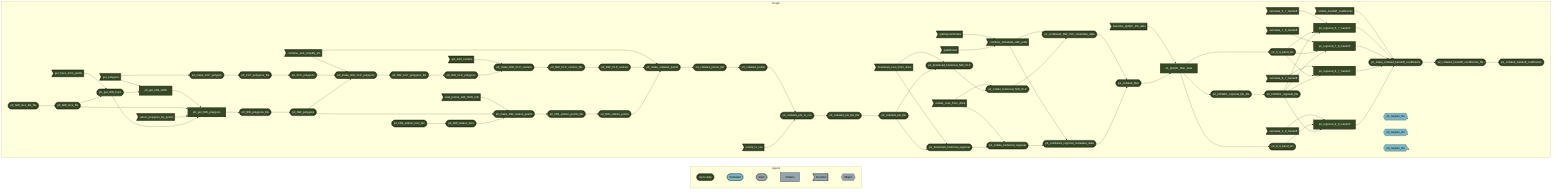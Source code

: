 graph LR
  subgraph legend
    direction LR
    x7420bd9270f8d27d([""Up to date""]):::uptodate --- x0a52b03877696646([""Outdated""]):::outdated
    x0a52b03877696646([""Outdated""]):::outdated --- xbf4603d6c2c2ad6b([""Stem""]):::none
    xbf4603d6c2c2ad6b([""Stem""]):::none --- x70a5fa6bea6f298d[""Pattern""]:::none
    x70a5fa6bea6f298d[""Pattern""]:::none --- xf0bce276fe2b9d3e>""Function""]:::none
    xf0bce276fe2b9d3e>""Function""]:::none --- x5bffbffeae195fc9{{""Object""}}:::none
  end
  subgraph Graph
    direction LR
    xb42d9a5e1b0024d9>"grabSystemIndex"]:::uptodate --> x925445b64f5515ad>"combine_metadata_with_pulls"]:::uptodate
    x3085da0c12f08617>"grabRowid"]:::uptodate --> x925445b64f5515ad>"combine_metadata_with_pulls"]:::uptodate
    xaf07a05bf3aaf1b9>"get_hucs_from_points"]:::uptodate --> x41b0973033fc4193(["p0_get_NW_hucs"]):::uptodate
    xca652bad5dca7079(["p0_NW_locs_file"]):::uptodate --> x41b0973033fc4193(["p0_get_NW_hucs"]):::uptodate
    x50563b84aeff812f(["p0_make_NW_CLP_centers"]):::uptodate --> x18334dc3bd308c80(["p0_NW_CLP_centers_file"]):::uptodate
    x69b69692f485061f(["p1_combined_NW_CLP_metadata_data"]):::uptodate --> x09dc50a129275f2e(["p1_collated_files"]):::uptodate
    x82c1fa3998fea655(["p1_combined_regional_metadata_data"]):::uptodate --> x09dc50a129275f2e(["p1_collated_files"]):::uptodate
    x1b38c722e2296193["p1_QAQC_filter_data"]:::uptodate --> x3b17d5e46be4a6c1(["p2_5_9_band_list"]):::uptodate
    x1b38c722e2296193["p1_QAQC_filter_data"]:::uptodate --> xe2c4905e6a8c366f(["p2_DSWE1_regional_file_file"]):::uptodate
    xdcbbc71ec73ed665>"baseline_QAQC_RS_data"]:::uptodate --> x1b38c722e2296193["p1_QAQC_filter_data"]:::uptodate
    x09dc50a129275f2e(["p1_collated_files"]):::uptodate --> x1b38c722e2296193["p1_QAQC_filter_data"]:::uptodate
    xf7e743aae0fe878c(["p0_collated_pts_to_csv"]):::uptodate --> xe20ea0f06825fcb2(["p0_collated_pts_file_file"]):::uptodate
    xff8a2b0e00f078a5>"calculate_5_7_handoff"]:::uptodate --> x424782c26ca70708["p2_regional_5_7_handoff"]:::uptodate
    x3b17d5e46be4a6c1(["p2_5_9_band_list"]):::uptodate --> x424782c26ca70708["p2_regional_5_7_handoff"]:::uptodate
    xd9a155aee2f756e8(["p2_DSWE1_regional_file"]):::uptodate --> x424782c26ca70708["p2_regional_5_7_handoff"]:::uptodate
    x31c12dca6242a905>"collate_handoff_coefficients"]:::uptodate --> x49230f9bd9a1da69(["p2_make_collated_handoff_coefficients"]):::uptodate
    x424782c26ca70708["p2_regional_5_7_handoff"]:::uptodate --> x49230f9bd9a1da69(["p2_make_collated_handoff_coefficients"]):::uptodate
    xca5bedbb82c0e260["p2_regional_7_8_handoff"]:::uptodate --> x49230f9bd9a1da69(["p2_make_collated_handoff_coefficients"]):::uptodate
    xfc14931e31efbff2["p2_regional_8_7_handoff"]:::uptodate --> x49230f9bd9a1da69(["p2_make_collated_handoff_coefficients"]):::uptodate
    x4e097162482f873f["p2_regional_9_8_handoff"]:::uptodate --> x49230f9bd9a1da69(["p2_make_collated_handoff_coefficients"]):::uptodate
    xdec52b017fc2c2ab(["p0_make_collated_points"]):::uptodate --> x108ae07a71408143(["p0_collated_points_file"]):::uptodate
    x0da305746ca4c2ac["p0_get_NW_polygons"]:::uptodate --> x4293b59ae813e46d(["p0_NW_polygons_file"]):::uptodate
    x925445b64f5515ad>"combine_metadata_with_pulls"]:::uptodate --> x82c1fa3998fea655(["p1_combined_regional_metadata_data"]):::uptodate
    x6ddd0a421aacf5ca(["p1_collate_historical_regional"]):::uptodate --> x82c1fa3998fea655(["p1_combined_regional_metadata_data"]):::uptodate
    xfbf236c5a2d16b7f>"combine_and_simplify_sfs"]:::uptodate --> xdec52b017fc2c2ab(["p0_make_collated_points"]):::uptodate
    xb80fb9337d7b279c(["p0_NW_CLP_centers"]):::uptodate --> xdec52b017fc2c2ab(["p0_make_collated_points"]):::uptodate
    x0610546e195b120e(["p0_NW_station_points"]):::uptodate --> xdec52b017fc2c2ab(["p0_make_collated_points"]):::uptodate
    x6bc791ebaeaec04f>"calculate_8_7_handoff"]:::uptodate --> xfc14931e31efbff2["p2_regional_8_7_handoff"]:::uptodate
    x3b17d5e46be4a6c1(["p2_5_9_band_list"]):::uptodate --> xfc14931e31efbff2["p2_regional_8_7_handoff"]:::uptodate
    xd9a155aee2f756e8(["p2_DSWE1_regional_file"]):::uptodate --> xfc14931e31efbff2["p2_regional_8_7_handoff"]:::uptodate
    xc6a497bc8fa76c9a["p0_get_NW_NHD"]:::uptodate --> x0da305746ca4c2ac["p0_get_NW_polygons"]:::uptodate
    xca652bad5dca7079(["p0_NW_locs_file"]):::uptodate --> x0da305746ca4c2ac["p0_get_NW_polygons"]:::uptodate
    xb6046b564c2b17c1>"select_polygons_by_points"]:::uptodate --> x0da305746ca4c2ac["p0_get_NW_polygons"]:::uptodate
    x41b0973033fc4193(["p0_get_NW_hucs"]):::uptodate --> x0da305746ca4c2ac["p0_get_NW_polygons"]:::uptodate
    x381670d2b9b2e829>"get_polygons"]:::uptodate --> xc6a497bc8fa76c9a["p0_get_NW_NHD"]:::uptodate
    x41b0973033fc4193(["p0_get_NW_hucs"]):::uptodate --> xc6a497bc8fa76c9a["p0_get_NW_NHD"]:::uptodate
    xbd672cf7550f2af2>"load_points_add_NHD_info"]:::uptodate --> xd420f12bba7d9bb5(["p0_make_NW_station_points"]):::uptodate
    x087868ac22b27bfc(["p0_NW_polygons"]):::uptodate --> xd420f12bba7d9bb5(["p0_make_NW_station_points"]):::uptodate
    x237ecf9f93eb4158(["p0_NW_station_locs"]):::uptodate --> xd420f12bba7d9bb5(["p0_make_NW_station_points"]):::uptodate
    x48fad8921fed8075(["p0_NW_station_points_file"]):::uptodate --> x0610546e195b120e(["p0_NW_station_points"]):::uptodate
    xe6114c4964b2ed63>"download_csvs_from_drive"]:::uptodate --> x21d7f9521d9a748c(["p1_download_historical_NW_CLP"]):::uptodate
    xd335ab5b83d379a4(["p0_collated_pts_file"]):::uptodate --> x21d7f9521d9a748c(["p1_download_historical_NW_CLP"]):::uptodate
    x108ae07a71408143(["p0_collated_points_file"]):::uptodate --> xb8ec1e5bb773db16(["p0_collated_points"]):::uptodate
    xc2c1720ef3d581fb(["p2_collated_handoff_coefficients_file"]):::uptodate --> xd300ba79d502b989(["p2_collated_handoff_coefficients"]):::uptodate
    xc22133783951f2d0(["p0_NW_station_locs_file"]):::uptodate --> x237ecf9f93eb4158(["p0_NW_station_locs"]):::uptodate
    x8646bc4bbb368426(["p0_NW_locs_file_file"]):::uptodate --> xca652bad5dca7079(["p0_NW_locs_file"]):::uptodate
    xe2c4905e6a8c366f(["p2_DSWE1_regional_file_file"]):::uptodate --> xd9a155aee2f756e8(["p2_DSWE1_regional_file"]):::uptodate
    x381670d2b9b2e829>"get_polygons"]:::uptodate --> x15e6a9c96ca0d2e4(["p0_make_CLP_polygon"]):::uptodate
    x5e3bef274e2f4473(["p0_NW_CLP_polygons_file"]):::uptodate --> x2ee286d7ae06cbde(["p0_NW_CLP_polygons"]):::uptodate
    x25a0c6bfeddbfd1c(["p0_make_NW_CLP_polygons"]):::uptodate --> x5e3bef274e2f4473(["p0_NW_CLP_polygons_file"]):::uptodate
    xfbf236c5a2d16b7f>"combine_and_simplify_sfs"]:::uptodate --> x25a0c6bfeddbfd1c(["p0_make_NW_CLP_polygons"]):::uptodate
    x42c031fba8debd32(["p0_CLP_polygons"]):::uptodate --> x25a0c6bfeddbfd1c(["p0_make_NW_CLP_polygons"]):::uptodate
    x087868ac22b27bfc(["p0_NW_polygons"]):::uptodate --> x25a0c6bfeddbfd1c(["p0_make_NW_CLP_polygons"]):::uptodate
    x4293b59ae813e46d(["p0_NW_polygons_file"]):::uptodate --> x087868ac22b27bfc(["p0_NW_polygons"]):::uptodate
    x18334dc3bd308c80(["p0_NW_CLP_centers_file"]):::uptodate --> xb80fb9337d7b279c(["p0_NW_CLP_centers"]):::uptodate
    x81eb2ab69a337002>"get_AOI_centers"]:::uptodate --> x50563b84aeff812f(["p0_make_NW_CLP_centers"]):::uptodate
    x2ee286d7ae06cbde(["p0_NW_CLP_polygons"]):::uptodate --> x50563b84aeff812f(["p0_make_NW_CLP_centers"]):::uptodate
    xe6114c4964b2ed63>"download_csvs_from_drive"]:::uptodate --> xf0c6747b4b8ee477(["p1_download_historical_regional"]):::uptodate
    xd335ab5b83d379a4(["p0_collated_pts_file"]):::uptodate --> xf0c6747b4b8ee477(["p1_download_historical_regional"]):::uptodate
    x15e6a9c96ca0d2e4(["p0_make_CLP_polygon"]):::uptodate --> x4b02b324118878ed(["p0_CLP_polygons_file"]):::uptodate
    x925445b64f5515ad>"combine_metadata_with_pulls"]:::uptodate --> x69b69692f485061f(["p1_combined_NW_CLP_metadata_data"]):::uptodate
    x03f12ac7fcdb560d(["p1_collate_historical_NW_CLP"]):::uptodate --> x69b69692f485061f(["p1_combined_NW_CLP_metadata_data"]):::uptodate
    x8a2822f6635bd6b5>"collate_csvs_from_drive"]:::uptodate --> x6ddd0a421aacf5ca(["p1_collate_historical_regional"]):::uptodate
    xf0c6747b4b8ee477(["p1_download_historical_regional"]):::uptodate --> x6ddd0a421aacf5ca(["p1_collate_historical_regional"]):::uptodate
    x8a2822f6635bd6b5>"collate_csvs_from_drive"]:::uptodate --> x03f12ac7fcdb560d(["p1_collate_historical_NW_CLP"]):::uptodate
    x21d7f9521d9a748c(["p1_download_historical_NW_CLP"]):::uptodate --> x03f12ac7fcdb560d(["p1_collate_historical_NW_CLP"]):::uptodate
    x4b02b324118878ed(["p0_CLP_polygons_file"]):::uptodate --> x42c031fba8debd32(["p0_CLP_polygons"]):::uptodate
    xb8b66377ce03c48e>"calculate_7_8_handoff"]:::uptodate --> xca5bedbb82c0e260["p2_regional_7_8_handoff"]:::uptodate
    x3b17d5e46be4a6c1(["p2_5_9_band_list"]):::uptodate --> xca5bedbb82c0e260["p2_regional_7_8_handoff"]:::uptodate
    xd9a155aee2f756e8(["p2_DSWE1_regional_file"]):::uptodate --> xca5bedbb82c0e260["p2_regional_7_8_handoff"]:::uptodate
    xd420f12bba7d9bb5(["p0_make_NW_station_points"]):::uptodate --> x48fad8921fed8075(["p0_NW_station_points_file"]):::uptodate
    x1b38c722e2296193["p1_QAQC_filter_data"]:::uptodate --> xb695dfd73b638217(["p2_8_9_band_list"]):::uptodate
    xb8ec1e5bb773db16(["p0_collated_points"]):::uptodate --> xf7e743aae0fe878c(["p0_collated_pts_to_csv"]):::uptodate
    x5b61bf087fabd667>"points_to_csv"]:::uptodate --> xf7e743aae0fe878c(["p0_collated_pts_to_csv"]):::uptodate
    xaf703f04ade75c35>"calculate_9_8_handoff"]:::uptodate --> x4e097162482f873f["p2_regional_9_8_handoff"]:::uptodate
    xb695dfd73b638217(["p2_8_9_band_list"]):::uptodate --> x4e097162482f873f["p2_regional_9_8_handoff"]:::uptodate
    xd9a155aee2f756e8(["p2_DSWE1_regional_file"]):::uptodate --> x4e097162482f873f["p2_regional_9_8_handoff"]:::uptodate
    x49230f9bd9a1da69(["p2_make_collated_handoff_coefficients"]):::uptodate --> xc2c1720ef3d581fb(["p2_collated_handoff_coefficients_file"]):::uptodate
    xe20ea0f06825fcb2(["p0_collated_pts_file_file"]):::uptodate --> xd335ab5b83d379a4(["p0_collated_pts_file"]):::uptodate
    xec0704e9d53864a1{{"p1_targets_list"}}:::outdated --> xec0704e9d53864a1{{"p1_targets_list"}}:::outdated
    x4e5b18507a4933f4{{"p2_targets_list"}}:::outdated --> x4e5b18507a4933f4{{"p2_targets_list"}}:::outdated
    x251b431606ed97b5{{"p0_targets_list"}}:::outdated --> x251b431606ed97b5{{"p0_targets_list"}}:::outdated
  end
  classDef uptodate stroke:#000000,color:#ffffff,fill:#354823;
  classDef outdated stroke:#000000,color:#000000,fill:#78B7C5;
  classDef none stroke:#000000,color:#000000,fill:#94a4ac;
  linkStyle 0 stroke-width:0px;
  linkStyle 1 stroke-width:0px;
  linkStyle 2 stroke-width:0px;
  linkStyle 3 stroke-width:0px;
  linkStyle 4 stroke-width:0px;
  linkStyle 84 stroke-width:0px;
  linkStyle 85 stroke-width:0px;
  linkStyle 86 stroke-width:0px;